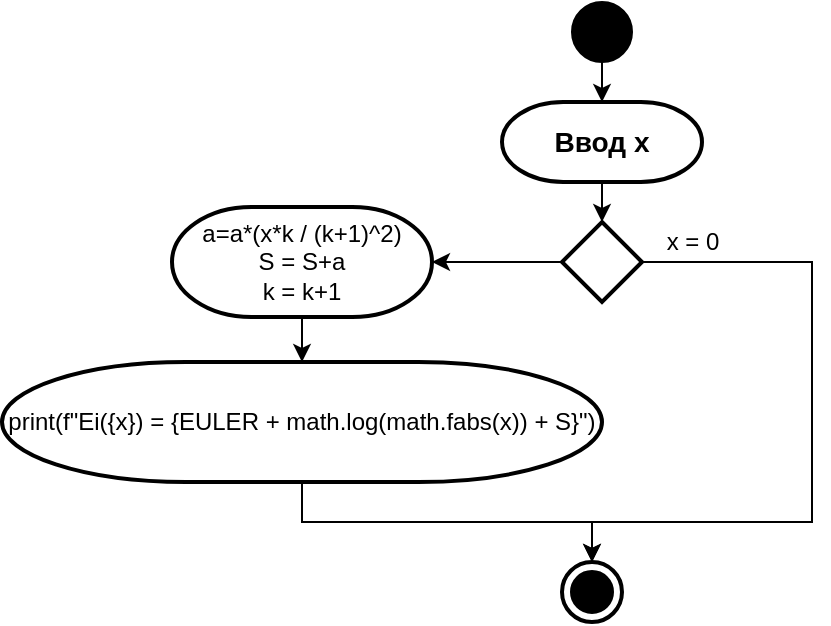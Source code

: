 <mxfile version="18.0.6" type="device"><diagram name="Page-1" id="e7e014a7-5840-1c2e-5031-d8a46d1fe8dd"><mxGraphModel dx="868" dy="482" grid="1" gridSize="10" guides="1" tooltips="1" connect="1" arrows="1" fold="1" page="1" pageScale="1" pageWidth="1169" pageHeight="826" background="#ffffff" math="0" shadow="0"><root><mxCell id="0"/><mxCell id="1" parent="0"/><mxCell id="GzZZK796AiAmNkd5p1SO-4" style="edgeStyle=orthogonalEdgeStyle;rounded=0;orthogonalLoop=1;jettySize=auto;html=1;entryX=0.5;entryY=0;entryDx=0;entryDy=0;entryPerimeter=0;" edge="1" parent="1" source="GzZZK796AiAmNkd5p1SO-1" target="GzZZK796AiAmNkd5p1SO-3"><mxGeometry relative="1" as="geometry"/></mxCell><mxCell id="GzZZK796AiAmNkd5p1SO-1" value="" style="ellipse;whiteSpace=wrap;html=1;aspect=fixed;gradientColor=none;fillColor=#000000;" vertex="1" parent="1"><mxGeometry x="570" y="130" width="30" height="30" as="geometry"/></mxCell><mxCell id="GzZZK796AiAmNkd5p1SO-7" style="edgeStyle=orthogonalEdgeStyle;rounded=0;orthogonalLoop=1;jettySize=auto;html=1;exitX=0.5;exitY=1;exitDx=0;exitDy=0;exitPerimeter=0;entryX=0.5;entryY=0;entryDx=0;entryDy=0;entryPerimeter=0;" edge="1" parent="1" source="GzZZK796AiAmNkd5p1SO-3" target="GzZZK796AiAmNkd5p1SO-5"><mxGeometry relative="1" as="geometry"/></mxCell><mxCell id="GzZZK796AiAmNkd5p1SO-3" value="&lt;h3&gt;Ввод х&lt;/h3&gt;" style="strokeWidth=2;html=1;shape=mxgraph.flowchart.terminator;whiteSpace=wrap;fillColor=#FFFFFF;gradientColor=none;" vertex="1" parent="1"><mxGeometry x="535" y="180" width="100" height="40" as="geometry"/></mxCell><mxCell id="GzZZK796AiAmNkd5p1SO-9" style="edgeStyle=orthogonalEdgeStyle;rounded=0;orthogonalLoop=1;jettySize=auto;html=1;" edge="1" parent="1" source="GzZZK796AiAmNkd5p1SO-5"><mxGeometry relative="1" as="geometry"><mxPoint x="500" y="260" as="targetPoint"/></mxGeometry></mxCell><mxCell id="GzZZK796AiAmNkd5p1SO-10" style="edgeStyle=orthogonalEdgeStyle;rounded=0;orthogonalLoop=1;jettySize=auto;html=1;" edge="1" parent="1" source="GzZZK796AiAmNkd5p1SO-5"><mxGeometry relative="1" as="geometry"><mxPoint x="580" y="410" as="targetPoint"/><Array as="points"><mxPoint x="690" y="260"/><mxPoint x="690" y="390"/><mxPoint x="580" y="390"/></Array></mxGeometry></mxCell><mxCell id="GzZZK796AiAmNkd5p1SO-5" value="" style="strokeWidth=2;html=1;shape=mxgraph.flowchart.decision;whiteSpace=wrap;fillColor=#FFFFFF;gradientColor=none;" vertex="1" parent="1"><mxGeometry x="565" y="240" width="40" height="40" as="geometry"/></mxCell><mxCell id="GzZZK796AiAmNkd5p1SO-6" value="х = 0" style="text;html=1;align=center;verticalAlign=middle;resizable=0;points=[];autosize=1;strokeColor=none;fillColor=none;" vertex="1" parent="1"><mxGeometry x="610" y="240" width="40" height="20" as="geometry"/></mxCell><mxCell id="GzZZK796AiAmNkd5p1SO-13" style="edgeStyle=orthogonalEdgeStyle;rounded=0;orthogonalLoop=1;jettySize=auto;html=1;entryX=0.5;entryY=0;entryDx=0;entryDy=0;entryPerimeter=0;" edge="1" parent="1" source="GzZZK796AiAmNkd5p1SO-11" target="GzZZK796AiAmNkd5p1SO-12"><mxGeometry relative="1" as="geometry"/></mxCell><mxCell id="GzZZK796AiAmNkd5p1SO-11" value="а=а*(x*k / (k+1)^2)&lt;br&gt;&lt;font&gt;S = S+a&lt;br&gt;&lt;/font&gt;&lt;font&gt;k = k+1&lt;/font&gt;" style="strokeWidth=2;html=1;shape=mxgraph.flowchart.terminator;whiteSpace=wrap;fillColor=#FFFFFF;gradientColor=none;" vertex="1" parent="1"><mxGeometry x="370" y="232.5" width="130" height="55" as="geometry"/></mxCell><mxCell id="GzZZK796AiAmNkd5p1SO-14" style="edgeStyle=orthogonalEdgeStyle;rounded=0;orthogonalLoop=1;jettySize=auto;html=1;" edge="1" parent="1" source="GzZZK796AiAmNkd5p1SO-12" target="GzZZK796AiAmNkd5p1SO-15"><mxGeometry relative="1" as="geometry"><mxPoint x="570" y="410" as="targetPoint"/></mxGeometry></mxCell><mxCell id="GzZZK796AiAmNkd5p1SO-12" value="print(f&quot;Ei({x}) = {EULER + math.log(math.fabs(x)) + S}&quot;)" style="strokeWidth=2;html=1;shape=mxgraph.flowchart.terminator;whiteSpace=wrap;fillColor=#FFFFFF;gradientColor=none;" vertex="1" parent="1"><mxGeometry x="285" y="310" width="300" height="60" as="geometry"/></mxCell><mxCell id="GzZZK796AiAmNkd5p1SO-15" value="" style="strokeWidth=2;html=1;shape=mxgraph.flowchart.start_2;whiteSpace=wrap;fillColor=#FFFFFF;gradientColor=none;" vertex="1" parent="1"><mxGeometry x="565" y="410" width="30" height="30" as="geometry"/></mxCell><mxCell id="GzZZK796AiAmNkd5p1SO-16" value="" style="strokeWidth=2;html=1;shape=mxgraph.flowchart.start_2;whiteSpace=wrap;fillColor=#000000;gradientColor=none;" vertex="1" parent="1"><mxGeometry x="570" y="415" width="20" height="20" as="geometry"/></mxCell></root></mxGraphModel></diagram></mxfile>